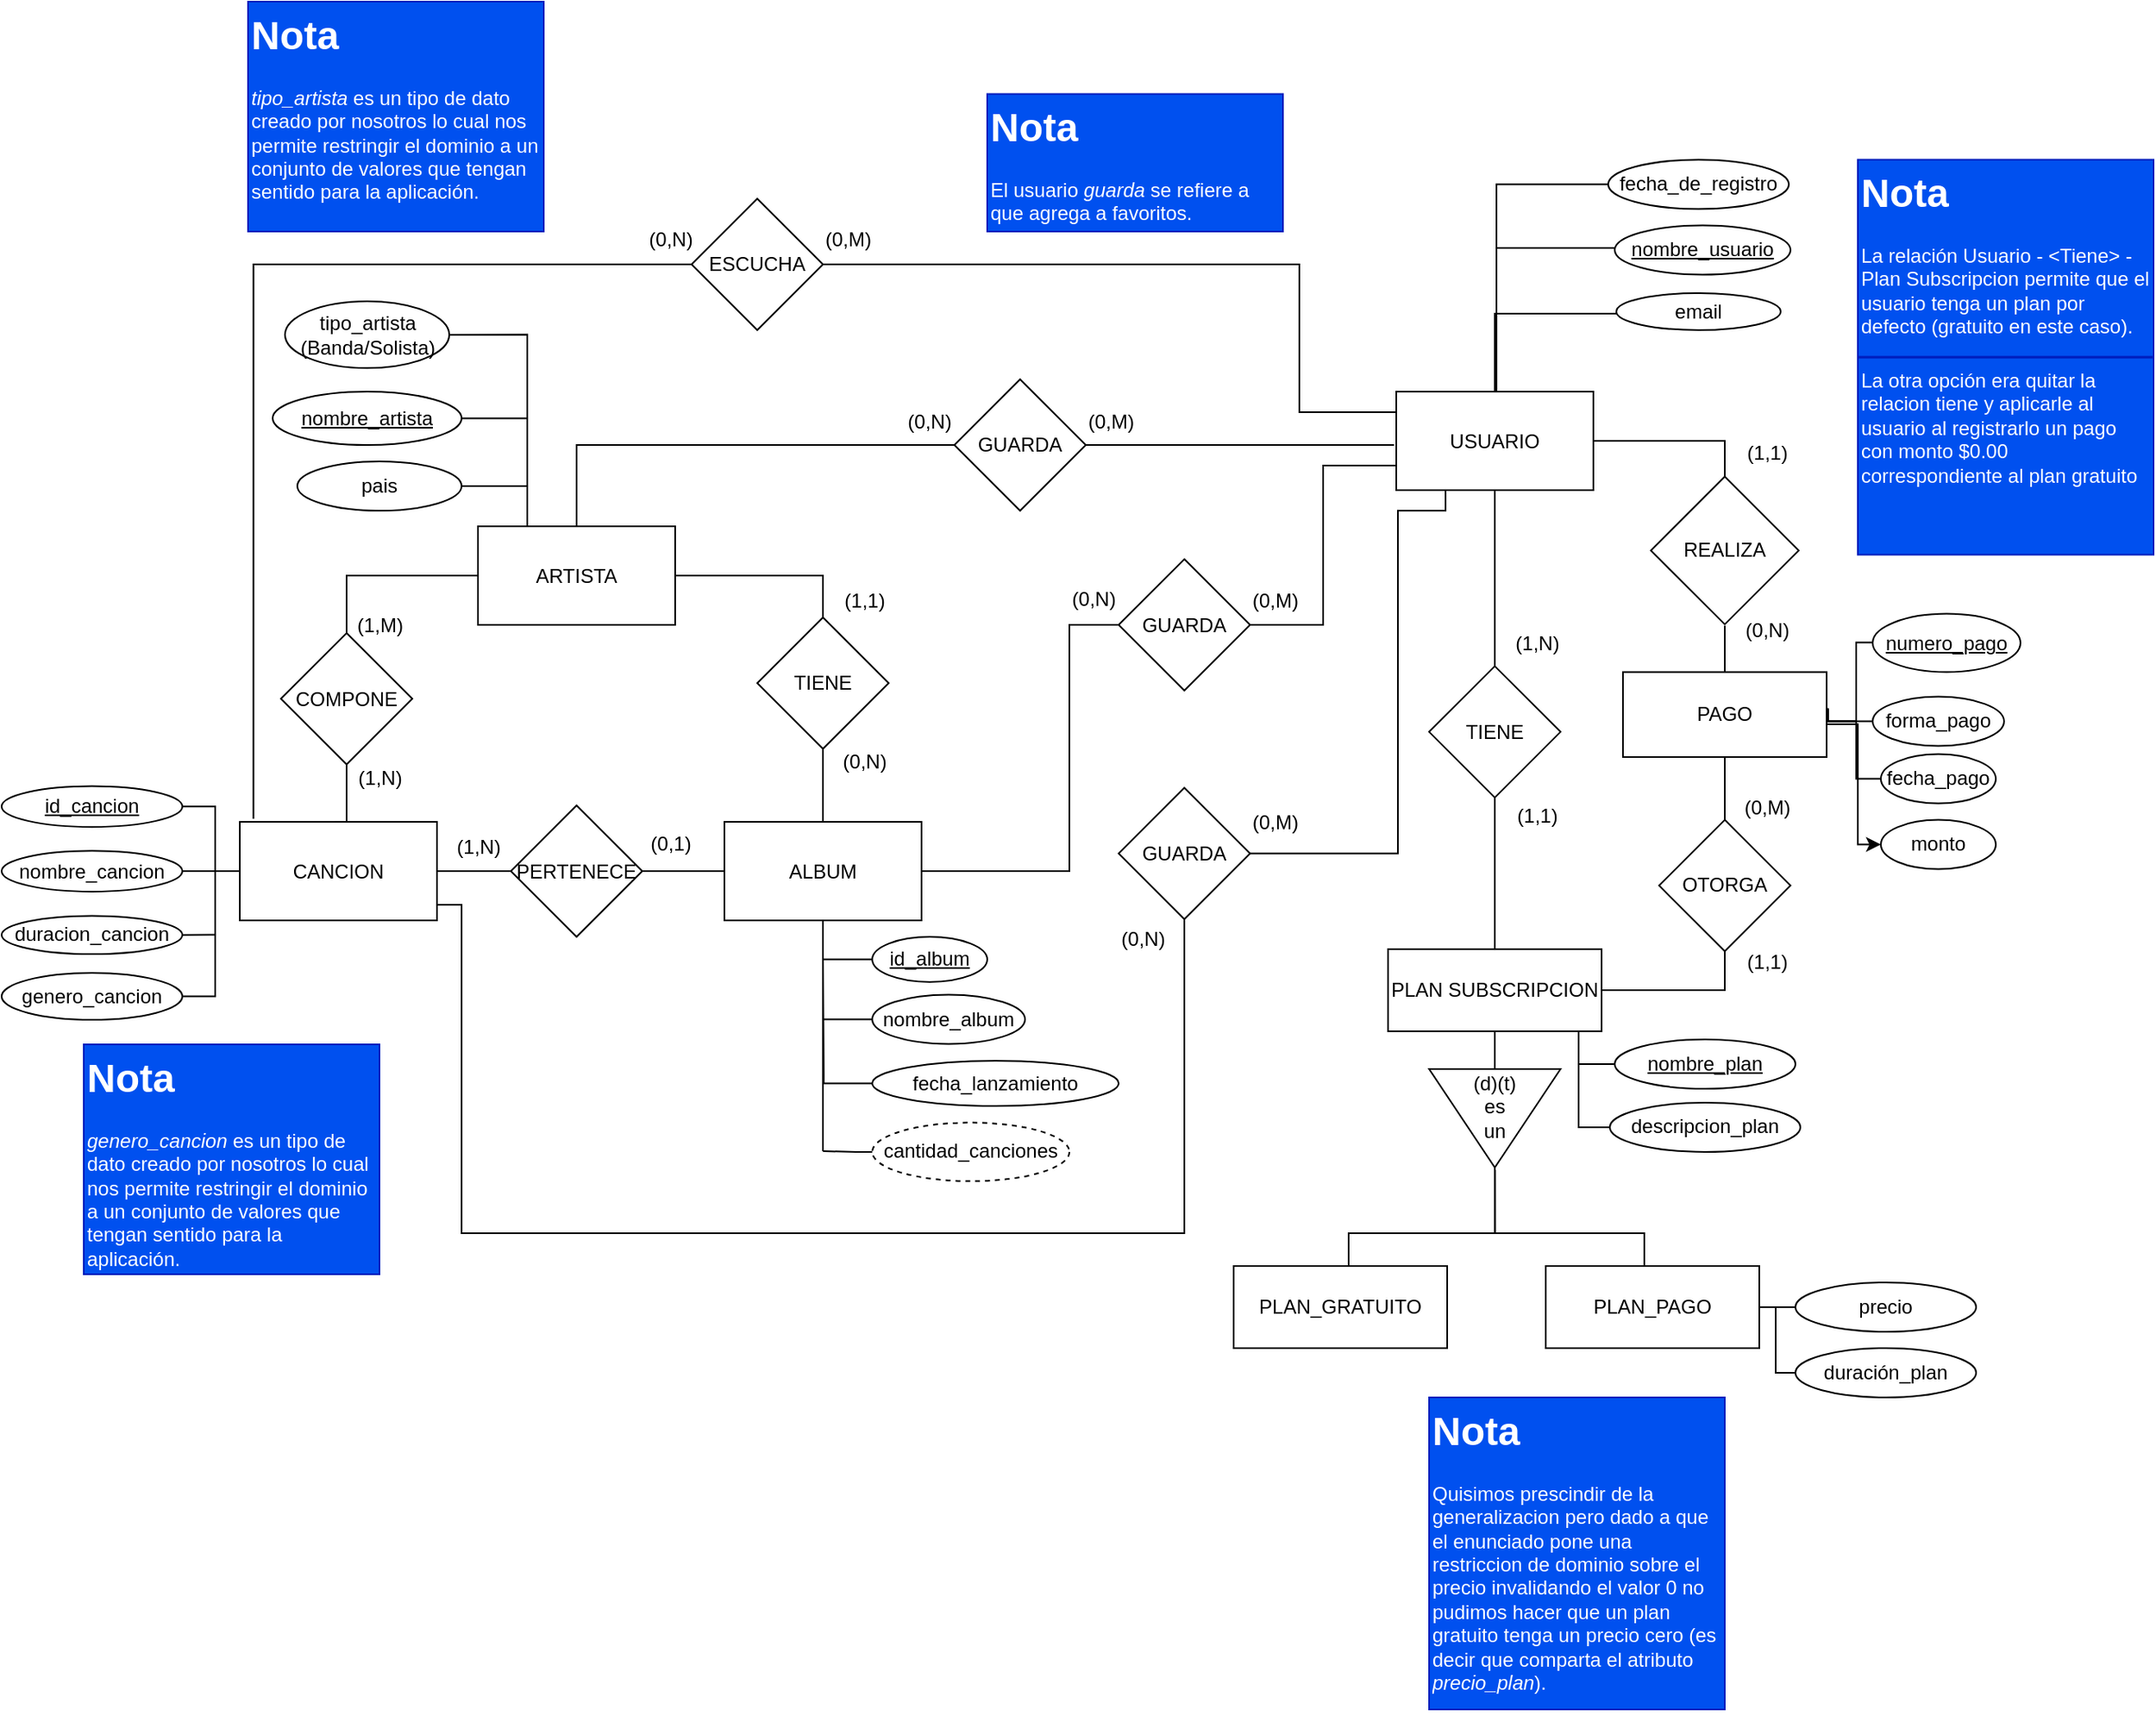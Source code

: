 <mxfile version="27.0.9">
  <diagram id="C5RBs43oDa-KdzZeNtuy" name="Page-1">
    <mxGraphModel dx="1642" dy="481" grid="1" gridSize="10" guides="1" tooltips="1" connect="1" arrows="1" fold="1" page="1" pageScale="1" pageWidth="827" pageHeight="1169" math="0" shadow="0">
      <root>
        <mxCell id="WIyWlLk6GJQsqaUBKTNV-0" />
        <mxCell id="WIyWlLk6GJQsqaUBKTNV-1" parent="WIyWlLk6GJQsqaUBKTNV-0" />
        <mxCell id="JqPVYlj96A181rbUT1Zc-25" style="edgeStyle=orthogonalEdgeStyle;rounded=0;orthogonalLoop=1;jettySize=auto;html=1;entryX=1;entryY=0.5;entryDx=0;entryDy=0;endArrow=none;startFill=0;" parent="WIyWlLk6GJQsqaUBKTNV-1" target="ZIxAhvAk8yuxsASHKUe0-67" edge="1">
          <mxGeometry relative="1" as="geometry">
            <mxPoint x="-680" y="699.512" as="sourcePoint" />
            <Array as="points">
              <mxPoint x="-690" y="700" />
              <mxPoint x="-690" y="738" />
            </Array>
          </mxGeometry>
        </mxCell>
        <mxCell id="f3KI6IEDH12a3kG3DmT8-1" style="edgeStyle=orthogonalEdgeStyle;rounded=0;orthogonalLoop=1;jettySize=auto;html=1;exitX=0.5;exitY=1;exitDx=0;exitDy=0;entryX=0.5;entryY=0;entryDx=0;entryDy=0;endArrow=none;startFill=0;" parent="WIyWlLk6GJQsqaUBKTNV-1" source="ZIxAhvAk8yuxsASHKUe0-0" target="f3KI6IEDH12a3kG3DmT8-0" edge="1">
          <mxGeometry relative="1" as="geometry">
            <mxPoint x="89" y="497.5" as="targetPoint" />
          </mxGeometry>
        </mxCell>
        <mxCell id="ahxiHzl4CDc5EQUgLDPp-11" style="edgeStyle=orthogonalEdgeStyle;rounded=0;orthogonalLoop=1;jettySize=auto;html=1;exitX=1;exitY=0.5;exitDx=0;exitDy=0;entryX=0.5;entryY=0;entryDx=0;entryDy=0;endArrow=none;startFill=0;" parent="WIyWlLk6GJQsqaUBKTNV-1" source="ZIxAhvAk8yuxsASHKUe0-0" target="ahxiHzl4CDc5EQUgLDPp-8" edge="1">
          <mxGeometry relative="1" as="geometry" />
        </mxCell>
        <mxCell id="ahxiHzl4CDc5EQUgLDPp-35" style="edgeStyle=orthogonalEdgeStyle;rounded=0;orthogonalLoop=1;jettySize=auto;html=1;exitX=0;exitY=0;exitDx=0;exitDy=0;entryX=1;entryY=0.5;entryDx=0;entryDy=0;endArrow=none;startFill=0;" parent="WIyWlLk6GJQsqaUBKTNV-1" source="ZIxAhvAk8yuxsASHKUe0-0" target="ahxiHzl4CDc5EQUgLDPp-34" edge="1">
          <mxGeometry relative="1" as="geometry">
            <Array as="points">
              <mxPoint x="29" y="420" />
              <mxPoint x="-30" y="420" />
              <mxPoint x="-30" y="330" />
            </Array>
          </mxGeometry>
        </mxCell>
        <mxCell id="JqPVYlj96A181rbUT1Zc-15" style="edgeStyle=orthogonalEdgeStyle;rounded=0;orthogonalLoop=1;jettySize=auto;html=1;entryX=0;entryY=0.5;entryDx=0;entryDy=0;endArrow=none;startFill=0;" parent="WIyWlLk6GJQsqaUBKTNV-1" source="ZIxAhvAk8yuxsASHKUe0-0" target="ZIxAhvAk8yuxsASHKUe0-97" edge="1">
          <mxGeometry relative="1" as="geometry">
            <Array as="points">
              <mxPoint x="90" y="320" />
              <mxPoint x="162" y="320" />
            </Array>
          </mxGeometry>
        </mxCell>
        <mxCell id="JqPVYlj96A181rbUT1Zc-16" style="edgeStyle=orthogonalEdgeStyle;rounded=0;orthogonalLoop=1;jettySize=auto;html=1;entryX=0;entryY=0.5;entryDx=0;entryDy=0;endArrow=none;startFill=0;" parent="WIyWlLk6GJQsqaUBKTNV-1" source="ZIxAhvAk8yuxsASHKUe0-0" target="ZIxAhvAk8yuxsASHKUe0-99" edge="1">
          <mxGeometry relative="1" as="geometry">
            <Array as="points">
              <mxPoint x="90" y="281" />
            </Array>
          </mxGeometry>
        </mxCell>
        <mxCell id="C6MgCTJuLpwP4u7vqyZL-0" style="edgeStyle=orthogonalEdgeStyle;rounded=0;orthogonalLoop=1;jettySize=auto;html=1;entryX=0;entryY=0.5;entryDx=0;entryDy=0;endArrow=none;startFill=0;" parent="WIyWlLk6GJQsqaUBKTNV-1" source="ZIxAhvAk8yuxsASHKUe0-0" target="ZIxAhvAk8yuxsASHKUe0-98" edge="1">
          <mxGeometry relative="1" as="geometry">
            <Array as="points">
              <mxPoint x="89" y="360" />
              <mxPoint x="163" y="360" />
            </Array>
          </mxGeometry>
        </mxCell>
        <mxCell id="ZIxAhvAk8yuxsASHKUe0-0" value="USUARIO" style="rounded=0;whiteSpace=wrap;html=1;" parent="WIyWlLk6GJQsqaUBKTNV-1" vertex="1">
          <mxGeometry x="29" y="407.5" width="120" height="60" as="geometry" />
        </mxCell>
        <mxCell id="c833CRv7a0KJ4lnG7vxt-4" style="edgeStyle=orthogonalEdgeStyle;rounded=0;orthogonalLoop=1;jettySize=auto;html=1;exitX=0.25;exitY=0;exitDx=0;exitDy=0;entryX=0;entryY=0.5;entryDx=0;entryDy=0;endArrow=none;startFill=0;" parent="WIyWlLk6GJQsqaUBKTNV-1" source="ZIxAhvAk8yuxsASHKUe0-4" target="ZIxAhvAk8yuxsASHKUe0-73" edge="1">
          <mxGeometry relative="1" as="geometry">
            <Array as="points">
              <mxPoint x="-500" y="373" />
            </Array>
          </mxGeometry>
        </mxCell>
        <mxCell id="XOQplPyfKDKHg-YtKvlk-11" style="edgeStyle=orthogonalEdgeStyle;rounded=0;orthogonalLoop=1;jettySize=auto;html=1;entryX=1;entryY=0.5;entryDx=0;entryDy=0;endArrow=none;startFill=0;" parent="WIyWlLk6GJQsqaUBKTNV-1" source="ZIxAhvAk8yuxsASHKUe0-4" target="c833CRv7a0KJ4lnG7vxt-39" edge="1">
          <mxGeometry relative="1" as="geometry">
            <Array as="points">
              <mxPoint x="-500" y="424" />
            </Array>
          </mxGeometry>
        </mxCell>
        <mxCell id="XOQplPyfKDKHg-YtKvlk-12" style="edgeStyle=orthogonalEdgeStyle;rounded=0;orthogonalLoop=1;jettySize=auto;html=1;entryX=1;entryY=0.5;entryDx=0;entryDy=0;endArrow=none;startFill=0;" parent="WIyWlLk6GJQsqaUBKTNV-1" source="ZIxAhvAk8yuxsASHKUe0-4" target="c833CRv7a0KJ4lnG7vxt-40" edge="1">
          <mxGeometry relative="1" as="geometry">
            <Array as="points">
              <mxPoint x="-500" y="465" />
            </Array>
          </mxGeometry>
        </mxCell>
        <mxCell id="ZIxAhvAk8yuxsASHKUe0-4" value="ARTISTA" style="rounded=0;whiteSpace=wrap;html=1;" parent="WIyWlLk6GJQsqaUBKTNV-1" vertex="1">
          <mxGeometry x="-530" y="489.52" width="120" height="60" as="geometry" />
        </mxCell>
        <mxCell id="C6MgCTJuLpwP4u7vqyZL-6" style="edgeStyle=orthogonalEdgeStyle;rounded=0;orthogonalLoop=1;jettySize=auto;html=1;entryX=0.5;entryY=1;entryDx=0;entryDy=0;endArrow=none;startFill=0;" parent="WIyWlLk6GJQsqaUBKTNV-1" source="ZIxAhvAk8yuxsASHKUe0-19" target="f3KI6IEDH12a3kG3DmT8-10" edge="1">
          <mxGeometry relative="1" as="geometry" />
        </mxCell>
        <mxCell id="mMfBTUr490yaLEW3pHv7-4" style="edgeStyle=orthogonalEdgeStyle;rounded=0;orthogonalLoop=1;jettySize=auto;html=1;entryX=0;entryY=0.5;entryDx=0;entryDy=0;endArrow=none;startFill=0;" edge="1" parent="WIyWlLk6GJQsqaUBKTNV-1" source="ZIxAhvAk8yuxsASHKUe0-19" target="mMfBTUr490yaLEW3pHv7-1">
          <mxGeometry relative="1" as="geometry" />
        </mxCell>
        <mxCell id="mMfBTUr490yaLEW3pHv7-8" style="edgeStyle=orthogonalEdgeStyle;rounded=0;orthogonalLoop=1;jettySize=auto;html=1;entryX=0;entryY=0.5;entryDx=0;entryDy=0;endArrow=none;startFill=0;" edge="1" parent="WIyWlLk6GJQsqaUBKTNV-1" source="ZIxAhvAk8yuxsASHKUe0-19" target="ZIxAhvAk8yuxsASHKUe0-81">
          <mxGeometry relative="1" as="geometry">
            <Array as="points">
              <mxPoint x="140" y="817" />
            </Array>
          </mxGeometry>
        </mxCell>
        <mxCell id="mMfBTUr490yaLEW3pHv7-9" style="edgeStyle=orthogonalEdgeStyle;rounded=0;orthogonalLoop=1;jettySize=auto;html=1;entryX=0;entryY=0.5;entryDx=0;entryDy=0;endArrow=none;startFill=0;" edge="1" parent="WIyWlLk6GJQsqaUBKTNV-1">
          <mxGeometry relative="1" as="geometry">
            <mxPoint x="140" y="797.02" as="sourcePoint" />
            <mxPoint x="160.0" y="855.48" as="targetPoint" />
            <Array as="points">
              <mxPoint x="140" y="856" />
            </Array>
          </mxGeometry>
        </mxCell>
        <mxCell id="ZIxAhvAk8yuxsASHKUe0-19" value="PLAN SUBSCRIPCION" style="rounded=0;whiteSpace=wrap;html=1;" parent="WIyWlLk6GJQsqaUBKTNV-1" vertex="1">
          <mxGeometry x="24" y="747.02" width="130" height="50" as="geometry" />
        </mxCell>
        <mxCell id="XOQplPyfKDKHg-YtKvlk-22" style="edgeStyle=orthogonalEdgeStyle;rounded=0;orthogonalLoop=1;jettySize=auto;html=1;entryX=0;entryY=0.5;entryDx=0;entryDy=0;endArrow=none;startFill=0;" parent="WIyWlLk6GJQsqaUBKTNV-1" target="ZIxAhvAk8yuxsASHKUe0-53" edge="1">
          <mxGeometry relative="1" as="geometry">
            <mxPoint x="289" y="608.22" as="sourcePoint" />
            <mxPoint x="314.0" y="560.155" as="targetPoint" />
            <Array as="points">
              <mxPoint x="309" y="608.26" />
              <mxPoint x="309" y="560.26" />
              <mxPoint x="319" y="560.26" />
            </Array>
          </mxGeometry>
        </mxCell>
        <mxCell id="C6MgCTJuLpwP4u7vqyZL-1" style="edgeStyle=orthogonalEdgeStyle;rounded=0;orthogonalLoop=1;jettySize=auto;html=1;endArrow=none;startFill=0;" parent="WIyWlLk6GJQsqaUBKTNV-1" source="ZIxAhvAk8yuxsASHKUe0-33" edge="1">
          <mxGeometry relative="1" as="geometry">
            <mxPoint x="229" y="550" as="targetPoint" />
          </mxGeometry>
        </mxCell>
        <mxCell id="a68uzwjktS8gRKrsIwR7-1" style="edgeStyle=orthogonalEdgeStyle;rounded=0;orthogonalLoop=1;jettySize=auto;html=1;entryX=0;entryY=0.5;entryDx=0;entryDy=0;" parent="WIyWlLk6GJQsqaUBKTNV-1" source="ZIxAhvAk8yuxsASHKUe0-33" target="a68uzwjktS8gRKrsIwR7-0" edge="1">
          <mxGeometry relative="1" as="geometry">
            <Array as="points">
              <mxPoint x="310" y="610" />
              <mxPoint x="310" y="683" />
            </Array>
          </mxGeometry>
        </mxCell>
        <mxCell id="ZIxAhvAk8yuxsASHKUe0-33" value="PAGO" style="rounded=0;whiteSpace=wrap;html=1;" parent="WIyWlLk6GJQsqaUBKTNV-1" vertex="1">
          <mxGeometry x="167" y="578.28" width="124" height="51.72" as="geometry" />
        </mxCell>
        <mxCell id="f3KI6IEDH12a3kG3DmT8-38" style="edgeStyle=orthogonalEdgeStyle;rounded=0;orthogonalLoop=1;jettySize=auto;html=1;exitX=0.5;exitY=1;exitDx=0;exitDy=0;entryX=0.5;entryY=0;entryDx=0;entryDy=0;endArrow=none;startFill=0;" parent="WIyWlLk6GJQsqaUBKTNV-1" source="f3KI6IEDH12a3kG3DmT8-37" edge="1">
          <mxGeometry relative="1" as="geometry">
            <mxPoint x="-612.5" y="634.52" as="sourcePoint" />
            <mxPoint x="-617.5" y="669.51" as="targetPoint" />
            <Array as="points">
              <mxPoint x="-610" y="670" />
            </Array>
          </mxGeometry>
        </mxCell>
        <mxCell id="f3KI6IEDH12a3kG3DmT8-46" style="edgeStyle=orthogonalEdgeStyle;rounded=0;orthogonalLoop=1;jettySize=auto;html=1;entryX=0.5;entryY=0;entryDx=0;entryDy=0;endArrow=none;startFill=0;exitX=0.5;exitY=1;exitDx=0;exitDy=0;" parent="WIyWlLk6GJQsqaUBKTNV-1" source="f3KI6IEDH12a3kG3DmT8-45" target="f3KI6IEDH12a3kG3DmT8-50" edge="1">
          <mxGeometry relative="1" as="geometry">
            <mxPoint x="-320.332" y="693.92" as="targetPoint" />
            <mxPoint x="-320" y="630" as="sourcePoint" />
            <Array as="points" />
          </mxGeometry>
        </mxCell>
        <mxCell id="ZIxAhvAk8yuxsASHKUe0-41" value="" style="edgeStyle=orthogonalEdgeStyle;rounded=0;orthogonalLoop=1;jettySize=auto;html=1;endArrow=none;startFill=0;entryX=0;entryY=0.5;entryDx=0;entryDy=0;exitX=0.5;exitY=0;exitDx=0;exitDy=0;" parent="WIyWlLk6GJQsqaUBKTNV-1" source="f3KI6IEDH12a3kG3DmT8-37" target="ZIxAhvAk8yuxsASHKUe0-4" edge="1">
          <mxGeometry relative="1" as="geometry">
            <mxPoint x="-615" y="549.52" as="sourcePoint" />
            <mxPoint x="-880" y="639.52" as="targetPoint" />
            <Array as="points">
              <mxPoint x="-610" y="555" />
              <mxPoint x="-610" y="520" />
            </Array>
          </mxGeometry>
        </mxCell>
        <mxCell id="ZIxAhvAk8yuxsASHKUe0-42" value="" style="edgeStyle=orthogonalEdgeStyle;rounded=0;orthogonalLoop=1;jettySize=auto;html=1;endArrow=none;startFill=0;entryX=1;entryY=0.5;entryDx=0;entryDy=0;exitX=0.5;exitY=0;exitDx=0;exitDy=0;" parent="WIyWlLk6GJQsqaUBKTNV-1" source="f3KI6IEDH12a3kG3DmT8-45" target="ZIxAhvAk8yuxsASHKUe0-4" edge="1">
          <mxGeometry relative="1" as="geometry">
            <mxPoint x="-325" y="539.52" as="sourcePoint" />
            <mxPoint x="-870" y="649.52" as="targetPoint" />
            <Array as="points">
              <mxPoint x="-320" y="544" />
              <mxPoint x="-320" y="520" />
            </Array>
          </mxGeometry>
        </mxCell>
        <mxCell id="ZIxAhvAk8yuxsASHKUe0-53" value="&lt;u&gt;numero_pago&lt;/u&gt;" style="ellipse;whiteSpace=wrap;html=1;" parent="WIyWlLk6GJQsqaUBKTNV-1" vertex="1">
          <mxGeometry x="319" y="542.81" width="90" height="35.47" as="geometry" />
        </mxCell>
        <mxCell id="ZIxAhvAk8yuxsASHKUe0-56" value="forma_pago" style="ellipse;whiteSpace=wrap;html=1;" parent="WIyWlLk6GJQsqaUBKTNV-1" vertex="1">
          <mxGeometry x="319" y="593.29" width="80" height="30" as="geometry" />
        </mxCell>
        <mxCell id="ZIxAhvAk8yuxsASHKUe0-65" value="nombre_cancion" style="ellipse;whiteSpace=wrap;html=1;" parent="WIyWlLk6GJQsqaUBKTNV-1" vertex="1">
          <mxGeometry x="-820" y="687.09" width="110" height="24.85" as="geometry" />
        </mxCell>
        <mxCell id="ZIxAhvAk8yuxsASHKUe0-67" value="duracion_cancion" style="ellipse;whiteSpace=wrap;html=1;" parent="WIyWlLk6GJQsqaUBKTNV-1" vertex="1">
          <mxGeometry x="-820" y="726.69" width="110" height="23.31" as="geometry" />
        </mxCell>
        <mxCell id="ZIxAhvAk8yuxsASHKUe0-73" value="tipo_artista (Banda/Solista)" style="ellipse;whiteSpace=wrap;html=1;direction=west;" parent="WIyWlLk6GJQsqaUBKTNV-1" vertex="1">
          <mxGeometry x="-647.5" y="352.5" width="100" height="40.63" as="geometry" />
        </mxCell>
        <mxCell id="C6MgCTJuLpwP4u7vqyZL-36" style="edgeStyle=orthogonalEdgeStyle;rounded=0;orthogonalLoop=1;jettySize=auto;html=1;endArrow=none;startFill=0;" parent="WIyWlLk6GJQsqaUBKTNV-1" source="ZIxAhvAk8yuxsASHKUe0-74" edge="1">
          <mxGeometry relative="1" as="geometry">
            <mxPoint x="-320" y="870" as="targetPoint" />
            <Array as="points">
              <mxPoint x="-320" y="753" />
            </Array>
          </mxGeometry>
        </mxCell>
        <mxCell id="ZIxAhvAk8yuxsASHKUe0-74" value="&lt;u&gt;id_album&lt;/u&gt;" style="ellipse;whiteSpace=wrap;html=1;" parent="WIyWlLk6GJQsqaUBKTNV-1" vertex="1">
          <mxGeometry x="-290" y="739.51" width="70" height="27.47" as="geometry" />
        </mxCell>
        <mxCell id="C6MgCTJuLpwP4u7vqyZL-34" style="edgeStyle=orthogonalEdgeStyle;rounded=0;orthogonalLoop=1;jettySize=auto;html=1;endArrow=none;startFill=0;" parent="WIyWlLk6GJQsqaUBKTNV-1" source="ZIxAhvAk8yuxsASHKUe0-76" edge="1">
          <mxGeometry relative="1" as="geometry">
            <mxPoint x="-320" y="789.72" as="targetPoint" />
          </mxGeometry>
        </mxCell>
        <mxCell id="ZIxAhvAk8yuxsASHKUe0-76" value="nombre_album" style="ellipse;whiteSpace=wrap;html=1;" parent="WIyWlLk6GJQsqaUBKTNV-1" vertex="1">
          <mxGeometry x="-290" y="774.72" width="93" height="30" as="geometry" />
        </mxCell>
        <mxCell id="C6MgCTJuLpwP4u7vqyZL-33" style="edgeStyle=orthogonalEdgeStyle;rounded=0;orthogonalLoop=1;jettySize=auto;html=1;endArrow=none;startFill=0;" parent="WIyWlLk6GJQsqaUBKTNV-1" source="ZIxAhvAk8yuxsASHKUe0-77" edge="1">
          <mxGeometry relative="1" as="geometry">
            <mxPoint x="-320" y="750.8" as="targetPoint" />
          </mxGeometry>
        </mxCell>
        <mxCell id="ZIxAhvAk8yuxsASHKUe0-77" value="fecha_lanzamiento" style="ellipse;whiteSpace=wrap;html=1;" parent="WIyWlLk6GJQsqaUBKTNV-1" vertex="1">
          <mxGeometry x="-290" y="815" width="150" height="27.5" as="geometry" />
        </mxCell>
        <mxCell id="ZIxAhvAk8yuxsASHKUe0-79" value="descripcion_plan" style="ellipse;whiteSpace=wrap;html=1;" parent="WIyWlLk6GJQsqaUBKTNV-1" vertex="1">
          <mxGeometry x="159" y="840.48" width="116" height="30" as="geometry" />
        </mxCell>
        <mxCell id="ZIxAhvAk8yuxsASHKUe0-81" value="&lt;u&gt;nombre_plan&lt;/u&gt;" style="ellipse;whiteSpace=wrap;html=1;" parent="WIyWlLk6GJQsqaUBKTNV-1" vertex="1">
          <mxGeometry x="162" y="802.02" width="110" height="30" as="geometry" />
        </mxCell>
        <mxCell id="ahxiHzl4CDc5EQUgLDPp-23" style="edgeStyle=orthogonalEdgeStyle;rounded=0;orthogonalLoop=1;jettySize=auto;html=1;exitX=0;exitY=0.5;exitDx=0;exitDy=0;entryX=0.5;entryY=0;entryDx=0;entryDy=0;endArrow=none;startFill=0;" parent="WIyWlLk6GJQsqaUBKTNV-1" source="ZIxAhvAk8yuxsASHKUe0-85" target="ZIxAhvAk8yuxsASHKUe0-4" edge="1">
          <mxGeometry relative="1" as="geometry" />
        </mxCell>
        <mxCell id="ZIxAhvAk8yuxsASHKUe0-85" value="GUARDA" style="rhombus;whiteSpace=wrap;html=1;" parent="WIyWlLk6GJQsqaUBKTNV-1" vertex="1">
          <mxGeometry x="-240" y="400" width="80" height="80" as="geometry" />
        </mxCell>
        <mxCell id="ZIxAhvAk8yuxsASHKUe0-97" value="&lt;u&gt;nombre_usuario&lt;/u&gt;" style="ellipse;whiteSpace=wrap;html=1;" parent="WIyWlLk6GJQsqaUBKTNV-1" vertex="1">
          <mxGeometry x="162" y="306.25" width="107" height="30" as="geometry" />
        </mxCell>
        <mxCell id="ZIxAhvAk8yuxsASHKUe0-98" value="email" style="ellipse;whiteSpace=wrap;html=1;" parent="WIyWlLk6GJQsqaUBKTNV-1" vertex="1">
          <mxGeometry x="163" y="347.5" width="100" height="22.5" as="geometry" />
        </mxCell>
        <mxCell id="ZIxAhvAk8yuxsASHKUe0-99" value="fecha_de_registro" style="ellipse;whiteSpace=wrap;html=1;" parent="WIyWlLk6GJQsqaUBKTNV-1" vertex="1">
          <mxGeometry x="158" y="266.25" width="110" height="30" as="geometry" />
        </mxCell>
        <mxCell id="ZIxAhvAk8yuxsASHKUe0-142" value="(1,N)" style="text;html=1;align=center;verticalAlign=middle;resizable=0;points=[];autosize=1;strokeColor=none;fillColor=none;" parent="WIyWlLk6GJQsqaUBKTNV-1" vertex="1">
          <mxGeometry x="-615" y="628.28" width="50" height="30" as="geometry" />
        </mxCell>
        <mxCell id="ZIxAhvAk8yuxsASHKUe0-143" value="(1,M)" style="text;html=1;align=center;verticalAlign=middle;resizable=0;points=[];autosize=1;strokeColor=none;fillColor=none;" parent="WIyWlLk6GJQsqaUBKTNV-1" vertex="1">
          <mxGeometry x="-615" y="534.52" width="50" height="30" as="geometry" />
        </mxCell>
        <mxCell id="ZIxAhvAk8yuxsASHKUe0-144" value="(1,1)" style="text;html=1;align=center;verticalAlign=middle;resizable=0;points=[];autosize=1;strokeColor=none;fillColor=none;" parent="WIyWlLk6GJQsqaUBKTNV-1" vertex="1">
          <mxGeometry x="-320" y="519.52" width="50" height="30" as="geometry" />
        </mxCell>
        <mxCell id="ZIxAhvAk8yuxsASHKUe0-145" value="(0,N)" style="text;html=1;align=center;verticalAlign=middle;resizable=0;points=[];autosize=1;strokeColor=none;fillColor=none;" parent="WIyWlLk6GJQsqaUBKTNV-1" vertex="1">
          <mxGeometry x="-320" y="617.72" width="50" height="30" as="geometry" />
        </mxCell>
        <mxCell id="c833CRv7a0KJ4lnG7vxt-22" value="(0,M)" style="text;html=1;align=center;verticalAlign=middle;resizable=0;points=[];autosize=1;strokeColor=none;fillColor=none;" parent="WIyWlLk6GJQsqaUBKTNV-1" vertex="1">
          <mxGeometry x="-170" y="411.26" width="50" height="30" as="geometry" />
        </mxCell>
        <mxCell id="c833CRv7a0KJ4lnG7vxt-23" value="(0,N)" style="text;html=1;align=center;verticalAlign=middle;whiteSpace=wrap;rounded=0;" parent="WIyWlLk6GJQsqaUBKTNV-1" vertex="1">
          <mxGeometry x="-280" y="411.26" width="50" height="28.74" as="geometry" />
        </mxCell>
        <mxCell id="c833CRv7a0KJ4lnG7vxt-27" value="precio" style="ellipse;whiteSpace=wrap;html=1;" parent="WIyWlLk6GJQsqaUBKTNV-1" vertex="1">
          <mxGeometry x="272" y="950" width="110" height="30" as="geometry" />
        </mxCell>
        <mxCell id="c833CRv7a0KJ4lnG7vxt-39" value="&lt;u&gt;nombre_artista&lt;/u&gt;" style="ellipse;whiteSpace=wrap;html=1;" parent="WIyWlLk6GJQsqaUBKTNV-1" vertex="1">
          <mxGeometry x="-655" y="407.5" width="115" height="32.5" as="geometry" />
        </mxCell>
        <mxCell id="c833CRv7a0KJ4lnG7vxt-40" value="pais" style="ellipse;whiteSpace=wrap;html=1;" parent="WIyWlLk6GJQsqaUBKTNV-1" vertex="1">
          <mxGeometry x="-640" y="450" width="100" height="30" as="geometry" />
        </mxCell>
        <mxCell id="ahxiHzl4CDc5EQUgLDPp-1" style="edgeStyle=orthogonalEdgeStyle;rounded=0;orthogonalLoop=1;jettySize=auto;html=1;exitX=0.5;exitY=1;exitDx=0;exitDy=0;entryX=0.5;entryY=0;entryDx=0;entryDy=0;endArrow=none;startFill=0;" parent="WIyWlLk6GJQsqaUBKTNV-1" source="f3KI6IEDH12a3kG3DmT8-0" target="ZIxAhvAk8yuxsASHKUe0-19" edge="1">
          <mxGeometry relative="1" as="geometry" />
        </mxCell>
        <mxCell id="f3KI6IEDH12a3kG3DmT8-0" value="TIENE" style="rhombus;whiteSpace=wrap;html=1;" parent="WIyWlLk6GJQsqaUBKTNV-1" vertex="1">
          <mxGeometry x="49" y="574.68" width="80" height="80" as="geometry" />
        </mxCell>
        <mxCell id="C6MgCTJuLpwP4u7vqyZL-5" style="edgeStyle=orthogonalEdgeStyle;rounded=0;orthogonalLoop=1;jettySize=auto;html=1;entryX=0.5;entryY=1;entryDx=0;entryDy=0;endArrow=none;startFill=0;" parent="WIyWlLk6GJQsqaUBKTNV-1" source="f3KI6IEDH12a3kG3DmT8-10" target="ZIxAhvAk8yuxsASHKUe0-33" edge="1">
          <mxGeometry relative="1" as="geometry" />
        </mxCell>
        <mxCell id="f3KI6IEDH12a3kG3DmT8-10" value="OTORGA" style="rhombus;whiteSpace=wrap;html=1;" parent="WIyWlLk6GJQsqaUBKTNV-1" vertex="1">
          <mxGeometry x="189" y="668.28" width="80" height="80" as="geometry" />
        </mxCell>
        <mxCell id="f3KI6IEDH12a3kG3DmT8-17" style="edgeStyle=orthogonalEdgeStyle;rounded=0;orthogonalLoop=1;jettySize=auto;html=1;exitX=0;exitY=0.5;exitDx=0;exitDy=0;entryX=1.007;entryY=0.425;entryDx=0;entryDy=0;entryPerimeter=0;endArrow=none;startFill=0;" parent="WIyWlLk6GJQsqaUBKTNV-1" source="ZIxAhvAk8yuxsASHKUe0-56" target="ZIxAhvAk8yuxsASHKUe0-33" edge="1">
          <mxGeometry relative="1" as="geometry" />
        </mxCell>
        <mxCell id="f3KI6IEDH12a3kG3DmT8-18" value="fecha_pago" style="ellipse;whiteSpace=wrap;html=1;" parent="WIyWlLk6GJQsqaUBKTNV-1" vertex="1">
          <mxGeometry x="324" y="628.28" width="70" height="30" as="geometry" />
        </mxCell>
        <mxCell id="f3KI6IEDH12a3kG3DmT8-20" style="edgeStyle=orthogonalEdgeStyle;rounded=0;orthogonalLoop=1;jettySize=auto;html=1;exitX=0;exitY=0.5;exitDx=0;exitDy=0;endArrow=none;startFill=0;entryX=1.006;entryY=0.44;entryDx=0;entryDy=0;entryPerimeter=0;" parent="WIyWlLk6GJQsqaUBKTNV-1" source="f3KI6IEDH12a3kG3DmT8-18" target="ZIxAhvAk8yuxsASHKUe0-33" edge="1">
          <mxGeometry relative="1" as="geometry">
            <mxPoint x="309" y="611.26" as="targetPoint" />
            <Array as="points">
              <mxPoint x="309" y="643.26" />
              <mxPoint x="309" y="608.26" />
            </Array>
          </mxGeometry>
        </mxCell>
        <mxCell id="JqPVYlj96A181rbUT1Zc-24" style="edgeStyle=orthogonalEdgeStyle;rounded=0;orthogonalLoop=1;jettySize=auto;html=1;entryX=1;entryY=0.5;entryDx=0;entryDy=0;endArrow=none;startFill=0;" parent="WIyWlLk6GJQsqaUBKTNV-1" source="f3KI6IEDH12a3kG3DmT8-32" target="ZIxAhvAk8yuxsASHKUe0-65" edge="1">
          <mxGeometry relative="1" as="geometry" />
        </mxCell>
        <mxCell id="XOQplPyfKDKHg-YtKvlk-2" style="edgeStyle=orthogonalEdgeStyle;rounded=0;orthogonalLoop=1;jettySize=auto;html=1;entryX=1;entryY=0.5;entryDx=0;entryDy=0;endArrow=none;startFill=0;" parent="WIyWlLk6GJQsqaUBKTNV-1" source="f3KI6IEDH12a3kG3DmT8-32" target="XOQplPyfKDKHg-YtKvlk-1" edge="1">
          <mxGeometry relative="1" as="geometry">
            <Array as="points">
              <mxPoint x="-690" y="700" />
              <mxPoint x="-690" y="660" />
            </Array>
          </mxGeometry>
        </mxCell>
        <mxCell id="XOQplPyfKDKHg-YtKvlk-13" style="edgeStyle=orthogonalEdgeStyle;rounded=0;orthogonalLoop=1;jettySize=auto;html=1;entryX=1;entryY=0.5;entryDx=0;entryDy=0;endArrow=none;startFill=0;" parent="WIyWlLk6GJQsqaUBKTNV-1" source="f3KI6IEDH12a3kG3DmT8-32" target="JqPVYlj96A181rbUT1Zc-9" edge="1">
          <mxGeometry relative="1" as="geometry">
            <Array as="points">
              <mxPoint x="-690" y="700" />
              <mxPoint x="-690" y="776" />
            </Array>
          </mxGeometry>
        </mxCell>
        <mxCell id="f3KI6IEDH12a3kG3DmT8-32" value="CANCION" style="rounded=0;whiteSpace=wrap;html=1;fillStyle=auto;strokeColor=default;glass=0;shadow=0;" parent="WIyWlLk6GJQsqaUBKTNV-1" vertex="1">
          <mxGeometry x="-675" y="669.51" width="120" height="60" as="geometry" />
        </mxCell>
        <mxCell id="f3KI6IEDH12a3kG3DmT8-37" value="COMPONE" style="rhombus;whiteSpace=wrap;html=1;" parent="WIyWlLk6GJQsqaUBKTNV-1" vertex="1">
          <mxGeometry x="-650" y="554.52" width="80" height="80" as="geometry" />
        </mxCell>
        <mxCell id="f3KI6IEDH12a3kG3DmT8-45" value="TIENE" style="rhombus;whiteSpace=wrap;html=1;" parent="WIyWlLk6GJQsqaUBKTNV-1" vertex="1">
          <mxGeometry x="-360" y="545.0" width="80" height="80" as="geometry" />
        </mxCell>
        <mxCell id="C6MgCTJuLpwP4u7vqyZL-45" style="edgeStyle=orthogonalEdgeStyle;rounded=0;orthogonalLoop=1;jettySize=auto;html=1;endArrow=none;startFill=0;" parent="WIyWlLk6GJQsqaUBKTNV-1" source="f3KI6IEDH12a3kG3DmT8-50" edge="1">
          <mxGeometry relative="1" as="geometry">
            <mxPoint x="-320" y="870" as="targetPoint" />
          </mxGeometry>
        </mxCell>
        <mxCell id="f3KI6IEDH12a3kG3DmT8-50" value="ALBUM" style="rounded=0;whiteSpace=wrap;html=1;" parent="WIyWlLk6GJQsqaUBKTNV-1" vertex="1">
          <mxGeometry x="-380" y="669.51" width="120" height="60" as="geometry" />
        </mxCell>
        <mxCell id="f3KI6IEDH12a3kG3DmT8-56" style="edgeStyle=orthogonalEdgeStyle;rounded=0;orthogonalLoop=1;jettySize=auto;html=1;exitX=1;exitY=0.5;exitDx=0;exitDy=0;endArrow=none;startFill=0;" parent="WIyWlLk6GJQsqaUBKTNV-1" source="f3KI6IEDH12a3kG3DmT8-55" target="f3KI6IEDH12a3kG3DmT8-50" edge="1">
          <mxGeometry relative="1" as="geometry" />
        </mxCell>
        <mxCell id="f3KI6IEDH12a3kG3DmT8-57" style="edgeStyle=orthogonalEdgeStyle;rounded=0;orthogonalLoop=1;jettySize=auto;html=1;exitX=0;exitY=0.5;exitDx=0;exitDy=0;endArrow=none;startFill=0;" parent="WIyWlLk6GJQsqaUBKTNV-1" source="f3KI6IEDH12a3kG3DmT8-55" target="f3KI6IEDH12a3kG3DmT8-32" edge="1">
          <mxGeometry relative="1" as="geometry" />
        </mxCell>
        <mxCell id="f3KI6IEDH12a3kG3DmT8-55" value="PERTENECE" style="rhombus;whiteSpace=wrap;html=1;" parent="WIyWlLk6GJQsqaUBKTNV-1" vertex="1">
          <mxGeometry x="-510" y="659.51" width="80" height="80" as="geometry" />
        </mxCell>
        <mxCell id="ahxiHzl4CDc5EQUgLDPp-8" value="REALIZA" style="rhombus;whiteSpace=wrap;html=1;" parent="WIyWlLk6GJQsqaUBKTNV-1" vertex="1">
          <mxGeometry x="184" y="459.24" width="90" height="89.99" as="geometry" />
        </mxCell>
        <mxCell id="ahxiHzl4CDc5EQUgLDPp-24" style="edgeStyle=orthogonalEdgeStyle;rounded=0;orthogonalLoop=1;jettySize=auto;html=1;exitX=1;exitY=0.5;exitDx=0;exitDy=0;entryX=0;entryY=0.75;entryDx=0;entryDy=0;endArrow=none;startFill=0;" parent="WIyWlLk6GJQsqaUBKTNV-1" source="ahxiHzl4CDc5EQUgLDPp-16" target="ZIxAhvAk8yuxsASHKUe0-0" edge="1">
          <mxGeometry relative="1" as="geometry" />
        </mxCell>
        <mxCell id="ahxiHzl4CDc5EQUgLDPp-25" style="edgeStyle=orthogonalEdgeStyle;rounded=0;orthogonalLoop=1;jettySize=auto;html=1;exitX=0;exitY=0.5;exitDx=0;exitDy=0;entryX=1;entryY=0.5;entryDx=0;entryDy=0;endArrow=none;startFill=0;" parent="WIyWlLk6GJQsqaUBKTNV-1" source="ahxiHzl4CDc5EQUgLDPp-16" target="f3KI6IEDH12a3kG3DmT8-50" edge="1">
          <mxGeometry relative="1" as="geometry">
            <Array as="points">
              <mxPoint x="-170" y="550" />
              <mxPoint x="-170" y="700" />
            </Array>
          </mxGeometry>
        </mxCell>
        <mxCell id="ahxiHzl4CDc5EQUgLDPp-16" value="GUARDA" style="rhombus;whiteSpace=wrap;html=1;" parent="WIyWlLk6GJQsqaUBKTNV-1" vertex="1">
          <mxGeometry x="-140" y="509.52" width="80" height="80" as="geometry" />
        </mxCell>
        <mxCell id="ahxiHzl4CDc5EQUgLDPp-17" value="(0,M)" style="text;html=1;align=center;verticalAlign=middle;resizable=0;points=[];autosize=1;strokeColor=none;fillColor=none;" parent="WIyWlLk6GJQsqaUBKTNV-1" vertex="1">
          <mxGeometry x="-70" y="519.52" width="50" height="30" as="geometry" />
        </mxCell>
        <mxCell id="ahxiHzl4CDc5EQUgLDPp-18" value="(0,N)" style="text;html=1;align=center;verticalAlign=middle;whiteSpace=wrap;rounded=0;" parent="WIyWlLk6GJQsqaUBKTNV-1" vertex="1">
          <mxGeometry x="-180" y="519.23" width="50" height="28.74" as="geometry" />
        </mxCell>
        <mxCell id="ahxiHzl4CDc5EQUgLDPp-31" style="edgeStyle=orthogonalEdgeStyle;rounded=0;orthogonalLoop=1;jettySize=auto;html=1;exitX=0.5;exitY=1;exitDx=0;exitDy=0;entryX=1;entryY=0.75;entryDx=0;entryDy=0;endArrow=none;startFill=0;" parent="WIyWlLk6GJQsqaUBKTNV-1" source="ahxiHzl4CDc5EQUgLDPp-19" target="f3KI6IEDH12a3kG3DmT8-32" edge="1">
          <mxGeometry relative="1" as="geometry">
            <mxPoint x="-180" y="800" as="targetPoint" />
            <Array as="points">
              <mxPoint x="-100" y="920" />
              <mxPoint x="-540" y="920" />
              <mxPoint x="-540" y="720" />
              <mxPoint x="-555" y="720" />
            </Array>
          </mxGeometry>
        </mxCell>
        <mxCell id="ahxiHzl4CDc5EQUgLDPp-32" style="edgeStyle=orthogonalEdgeStyle;rounded=0;orthogonalLoop=1;jettySize=auto;html=1;exitX=1;exitY=0.5;exitDx=0;exitDy=0;entryX=0.25;entryY=1;entryDx=0;entryDy=0;endArrow=none;startFill=0;" parent="WIyWlLk6GJQsqaUBKTNV-1" source="ahxiHzl4CDc5EQUgLDPp-19" target="ZIxAhvAk8yuxsASHKUe0-0" edge="1">
          <mxGeometry relative="1" as="geometry">
            <Array as="points">
              <mxPoint x="30" y="689" />
              <mxPoint x="30" y="480" />
              <mxPoint x="59" y="480" />
            </Array>
          </mxGeometry>
        </mxCell>
        <mxCell id="ahxiHzl4CDc5EQUgLDPp-19" value="GUARDA" style="rhombus;whiteSpace=wrap;html=1;" parent="WIyWlLk6GJQsqaUBKTNV-1" vertex="1">
          <mxGeometry x="-140" y="648.75" width="80" height="80" as="geometry" />
        </mxCell>
        <mxCell id="ahxiHzl4CDc5EQUgLDPp-20" value="(0,M)" style="text;html=1;align=center;verticalAlign=middle;resizable=0;points=[];autosize=1;strokeColor=none;fillColor=none;" parent="WIyWlLk6GJQsqaUBKTNV-1" vertex="1">
          <mxGeometry x="-70" y="654.68" width="50" height="30" as="geometry" />
        </mxCell>
        <mxCell id="ahxiHzl4CDc5EQUgLDPp-21" value="(0,N)" style="text;html=1;align=center;verticalAlign=middle;whiteSpace=wrap;rounded=0;" parent="WIyWlLk6GJQsqaUBKTNV-1" vertex="1">
          <mxGeometry x="-150" y="726.69" width="50" height="28.74" as="geometry" />
        </mxCell>
        <mxCell id="ahxiHzl4CDc5EQUgLDPp-27" style="edgeStyle=orthogonalEdgeStyle;rounded=0;orthogonalLoop=1;jettySize=auto;html=1;exitX=1;exitY=0.5;exitDx=0;exitDy=0;entryX=-0.011;entryY=0.542;entryDx=0;entryDy=0;entryPerimeter=0;endArrow=none;startFill=0;" parent="WIyWlLk6GJQsqaUBKTNV-1" source="ZIxAhvAk8yuxsASHKUe0-85" target="ZIxAhvAk8yuxsASHKUe0-0" edge="1">
          <mxGeometry relative="1" as="geometry">
            <Array as="points" />
          </mxGeometry>
        </mxCell>
        <mxCell id="ahxiHzl4CDc5EQUgLDPp-34" value="ESCUCHA" style="rhombus;whiteSpace=wrap;html=1;" parent="WIyWlLk6GJQsqaUBKTNV-1" vertex="1">
          <mxGeometry x="-400" y="290" width="80" height="80" as="geometry" />
        </mxCell>
        <mxCell id="JqPVYlj96A181rbUT1Zc-9" value="genero_cancion" style="ellipse;whiteSpace=wrap;html=1;" parent="WIyWlLk6GJQsqaUBKTNV-1" vertex="1">
          <mxGeometry x="-820" y="761.53" width="110" height="28.47" as="geometry" />
        </mxCell>
        <mxCell id="JqPVYlj96A181rbUT1Zc-23" style="edgeStyle=orthogonalEdgeStyle;rounded=0;orthogonalLoop=1;jettySize=auto;html=1;entryX=0.069;entryY=-0.032;entryDx=0;entryDy=0;entryPerimeter=0;endArrow=none;startFill=0;" parent="WIyWlLk6GJQsqaUBKTNV-1" source="ahxiHzl4CDc5EQUgLDPp-34" target="f3KI6IEDH12a3kG3DmT8-32" edge="1">
          <mxGeometry relative="1" as="geometry">
            <mxPoint x="-667" y="664.772" as="targetPoint" />
          </mxGeometry>
        </mxCell>
        <mxCell id="JqPVYlj96A181rbUT1Zc-33" value="(0,1)" style="text;html=1;align=center;verticalAlign=middle;resizable=0;points=[];autosize=1;strokeColor=none;fillColor=none;" parent="WIyWlLk6GJQsqaUBKTNV-1" vertex="1">
          <mxGeometry x="-438" y="668.28" width="50" height="30" as="geometry" />
        </mxCell>
        <mxCell id="JqPVYlj96A181rbUT1Zc-34" value="(1,N)" style="text;html=1;align=center;verticalAlign=middle;resizable=0;points=[];autosize=1;strokeColor=none;fillColor=none;" parent="WIyWlLk6GJQsqaUBKTNV-1" vertex="1">
          <mxGeometry x="-555" y="669.51" width="50" height="30" as="geometry" />
        </mxCell>
        <mxCell id="XOQplPyfKDKHg-YtKvlk-1" value="&lt;u&gt;id_cancion&lt;/u&gt;" style="ellipse;whiteSpace=wrap;html=1;" parent="WIyWlLk6GJQsqaUBKTNV-1" vertex="1">
          <mxGeometry x="-820" y="647.72" width="110" height="24.85" as="geometry" />
        </mxCell>
        <mxCell id="eVtpiDfpnijQ5nDyZy9C-10" value="(0,N&lt;span style=&quot;background-color: transparent; color: light-dark(rgb(0, 0, 0), rgb(255, 255, 255));&quot;&gt;)&lt;/span&gt;" style="text;html=1;align=center;verticalAlign=middle;resizable=0;points=[];autosize=1;strokeColor=none;fillColor=none;" parent="WIyWlLk6GJQsqaUBKTNV-1" vertex="1">
          <mxGeometry x="-438" y="300" width="50" height="30" as="geometry" />
        </mxCell>
        <mxCell id="eVtpiDfpnijQ5nDyZy9C-11" value="(0,M&lt;span style=&quot;background-color: transparent; color: light-dark(rgb(0, 0, 0), rgb(255, 255, 255));&quot;&gt;)&lt;/span&gt;" style="text;html=1;align=center;verticalAlign=middle;resizable=0;points=[];autosize=1;strokeColor=none;fillColor=none;" parent="WIyWlLk6GJQsqaUBKTNV-1" vertex="1">
          <mxGeometry x="-330" y="300" width="50" height="30" as="geometry" />
        </mxCell>
        <mxCell id="eVtpiDfpnijQ5nDyZy9C-12" value="(0,N)" style="text;html=1;align=center;verticalAlign=middle;whiteSpace=wrap;rounded=0;" parent="WIyWlLk6GJQsqaUBKTNV-1" vertex="1">
          <mxGeometry x="230" y="538.26" width="50" height="28.74" as="geometry" />
        </mxCell>
        <mxCell id="eVtpiDfpnijQ5nDyZy9C-13" value="(1,1)" style="text;html=1;align=center;verticalAlign=middle;whiteSpace=wrap;rounded=0;" parent="WIyWlLk6GJQsqaUBKTNV-1" vertex="1">
          <mxGeometry x="230" y="430.5" width="50" height="28.74" as="geometry" />
        </mxCell>
        <mxCell id="eVtpiDfpnijQ5nDyZy9C-14" value="(1,1)" style="text;html=1;align=center;verticalAlign=middle;whiteSpace=wrap;rounded=0;" parent="WIyWlLk6GJQsqaUBKTNV-1" vertex="1">
          <mxGeometry x="230" y="740.77" width="50" height="28.74" as="geometry" />
        </mxCell>
        <mxCell id="eVtpiDfpnijQ5nDyZy9C-15" value="(0,M)" style="text;html=1;align=center;verticalAlign=middle;whiteSpace=wrap;rounded=0;" parent="WIyWlLk6GJQsqaUBKTNV-1" vertex="1">
          <mxGeometry x="230" y="646.41" width="50" height="28.74" as="geometry" />
        </mxCell>
        <mxCell id="eVtpiDfpnijQ5nDyZy9C-16" value="(1,1)" style="text;html=1;align=center;verticalAlign=middle;whiteSpace=wrap;rounded=0;" parent="WIyWlLk6GJQsqaUBKTNV-1" vertex="1">
          <mxGeometry x="90" y="651.7" width="50" height="28.74" as="geometry" />
        </mxCell>
        <mxCell id="eVtpiDfpnijQ5nDyZy9C-17" value="(1,N)" style="text;html=1;align=center;verticalAlign=middle;whiteSpace=wrap;rounded=0;" parent="WIyWlLk6GJQsqaUBKTNV-1" vertex="1">
          <mxGeometry x="90" y="546.18" width="50" height="28.74" as="geometry" />
        </mxCell>
        <mxCell id="C6MgCTJuLpwP4u7vqyZL-7" value="&lt;h1 style=&quot;margin-top: 0px;&quot;&gt;Nota&lt;/h1&gt;&lt;p&gt;La relación Usuario - &amp;lt;Tiene&amp;gt; - Plan Subscripcion permite que el usuario tenga un plan por defecto (gratuito en este caso).&lt;/p&gt;" style="text;html=1;whiteSpace=wrap;overflow=hidden;rounded=0;fillColor=#0050ef;fontColor=#ffffff;strokeColor=#001DBC;" parent="WIyWlLk6GJQsqaUBKTNV-1" vertex="1">
          <mxGeometry x="310" y="266.25" width="180" height="120" as="geometry" />
        </mxCell>
        <mxCell id="C6MgCTJuLpwP4u7vqyZL-8" value="&lt;p style=&quot;margin-top: 0px;&quot;&gt;La otra opción era quitar la relacion tiene y aplicarle al usuario al registrarlo un pago con monto $0.00 correspondiente al plan gratuito&lt;/p&gt;" style="text;html=1;whiteSpace=wrap;overflow=hidden;rounded=0;fillColor=#0050ef;fontColor=#ffffff;strokeColor=#001DBC;" parent="WIyWlLk6GJQsqaUBKTNV-1" vertex="1">
          <mxGeometry x="310" y="386.79" width="180" height="120" as="geometry" />
        </mxCell>
        <mxCell id="C6MgCTJuLpwP4u7vqyZL-10" value="duración_plan" style="ellipse;whiteSpace=wrap;html=1;" parent="WIyWlLk6GJQsqaUBKTNV-1" vertex="1">
          <mxGeometry x="272" y="990" width="110" height="30" as="geometry" />
        </mxCell>
        <mxCell id="C6MgCTJuLpwP4u7vqyZL-21" value="&lt;h1 style=&quot;margin-top: 0px;&quot;&gt;Nota&lt;/h1&gt;&lt;p&gt;&lt;i&gt;genero_cancion&amp;nbsp;&lt;/i&gt;es un tipo de dato creado por nosotros lo cual nos permite restringir el dominio a un conjunto de valores que tengan sentido para la aplicación.&lt;/p&gt;" style="text;html=1;whiteSpace=wrap;overflow=hidden;rounded=0;fillColor=#0050ef;strokeColor=#001DBC;fontColor=#ffffff;" parent="WIyWlLk6GJQsqaUBKTNV-1" vertex="1">
          <mxGeometry x="-770" y="805" width="180" height="140" as="geometry" />
        </mxCell>
        <mxCell id="C6MgCTJuLpwP4u7vqyZL-35" style="edgeStyle=orthogonalEdgeStyle;rounded=0;orthogonalLoop=1;jettySize=auto;html=1;endArrow=none;startFill=0;" parent="WIyWlLk6GJQsqaUBKTNV-1" source="C6MgCTJuLpwP4u7vqyZL-22" edge="1">
          <mxGeometry relative="1" as="geometry">
            <mxPoint x="-320" y="870" as="targetPoint" />
            <Array as="points">
              <mxPoint x="-300" y="871" />
              <mxPoint x="-320" y="870" />
            </Array>
          </mxGeometry>
        </mxCell>
        <mxCell id="C6MgCTJuLpwP4u7vqyZL-22" value="cantidad_canciones" style="ellipse;whiteSpace=wrap;html=1;dashed=1;" parent="WIyWlLk6GJQsqaUBKTNV-1" vertex="1">
          <mxGeometry x="-290" y="852.67" width="120" height="35.62" as="geometry" />
        </mxCell>
        <mxCell id="C6MgCTJuLpwP4u7vqyZL-42" value="&lt;h1 style=&quot;margin-top: 0px;&quot;&gt;Nota&lt;/h1&gt;&lt;p&gt;&lt;i&gt;tipo_artista&lt;/i&gt;&amp;nbsp;es un tipo de dato creado por nosotros lo cual nos permite restringir el dominio a un conjunto de valores que tengan sentido para la aplicación.&lt;/p&gt;" style="text;html=1;whiteSpace=wrap;overflow=hidden;rounded=0;fillColor=#0050ef;strokeColor=#001DBC;fontColor=#ffffff;" parent="WIyWlLk6GJQsqaUBKTNV-1" vertex="1">
          <mxGeometry x="-670" y="170" width="180" height="140" as="geometry" />
        </mxCell>
        <mxCell id="C6MgCTJuLpwP4u7vqyZL-43" value="&lt;h1 style=&quot;margin-top: 0px;&quot;&gt;Nota&lt;/h1&gt;&lt;p&gt;El usuario &lt;i&gt;guarda &lt;/i&gt;se refiere a que agrega a favoritos.&lt;/p&gt;" style="text;html=1;whiteSpace=wrap;overflow=hidden;rounded=0;fillColor=#0050ef;strokeColor=#001DBC;fontColor=#ffffff;" parent="WIyWlLk6GJQsqaUBKTNV-1" vertex="1">
          <mxGeometry x="-220" y="226.25" width="180" height="83.75" as="geometry" />
        </mxCell>
        <mxCell id="C6MgCTJuLpwP4u7vqyZL-46" value="&lt;h1 style=&quot;margin-top: 0px;&quot;&gt;&lt;br&gt;&lt;/h1&gt;" style="text;html=1;whiteSpace=wrap;overflow=hidden;rounded=0;" parent="WIyWlLk6GJQsqaUBKTNV-1" vertex="1">
          <mxGeometry x="-440" y="945" width="180" height="120" as="geometry" />
        </mxCell>
        <mxCell id="a68uzwjktS8gRKrsIwR7-0" value="monto" style="ellipse;whiteSpace=wrap;html=1;" parent="WIyWlLk6GJQsqaUBKTNV-1" vertex="1">
          <mxGeometry x="324" y="668.28" width="70" height="30" as="geometry" />
        </mxCell>
        <mxCell id="mMfBTUr490yaLEW3pHv7-6" style="edgeStyle=orthogonalEdgeStyle;rounded=0;orthogonalLoop=1;jettySize=auto;html=1;entryX=0.5;entryY=0;entryDx=0;entryDy=0;endArrow=none;startFill=0;exitX=1.025;exitY=0.498;exitDx=0;exitDy=0;exitPerimeter=0;" edge="1" parent="WIyWlLk6GJQsqaUBKTNV-1" source="mMfBTUr490yaLEW3pHv7-1">
          <mxGeometry relative="1" as="geometry">
            <mxPoint x="90" y="880" as="sourcePoint" />
            <mxPoint x="176" y="950" as="targetPoint" />
            <Array as="points">
              <mxPoint x="89" y="920" />
              <mxPoint x="180" y="920" />
              <mxPoint x="180" y="950" />
            </Array>
          </mxGeometry>
        </mxCell>
        <mxCell id="mMfBTUr490yaLEW3pHv7-11" style="edgeStyle=orthogonalEdgeStyle;rounded=0;orthogonalLoop=1;jettySize=auto;html=1;entryX=0.5;entryY=0;entryDx=0;entryDy=0;endArrow=none;startFill=0;exitX=1;exitY=0.5;exitDx=0;exitDy=0;" edge="1" parent="WIyWlLk6GJQsqaUBKTNV-1" source="mMfBTUr490yaLEW3pHv7-1" target="mMfBTUr490yaLEW3pHv7-2">
          <mxGeometry relative="1" as="geometry">
            <Array as="points">
              <mxPoint x="89" y="920" />
              <mxPoint y="920" />
              <mxPoint y="950" />
            </Array>
          </mxGeometry>
        </mxCell>
        <mxCell id="mMfBTUr490yaLEW3pHv7-1" value="&lt;div&gt;(d)(t)&lt;/div&gt;es&lt;div&gt;un&lt;/div&gt;&lt;div&gt;&lt;br&gt;&lt;/div&gt;" style="triangle;whiteSpace=wrap;html=1;direction=south;" vertex="1" parent="WIyWlLk6GJQsqaUBKTNV-1">
          <mxGeometry x="49" y="820" width="80" height="60" as="geometry" />
        </mxCell>
        <mxCell id="mMfBTUr490yaLEW3pHv7-2" value="PLAN_GRATUITO" style="rounded=0;whiteSpace=wrap;html=1;" vertex="1" parent="WIyWlLk6GJQsqaUBKTNV-1">
          <mxGeometry x="-70" y="940" width="130" height="50" as="geometry" />
        </mxCell>
        <mxCell id="mMfBTUr490yaLEW3pHv7-12" style="edgeStyle=orthogonalEdgeStyle;rounded=0;orthogonalLoop=1;jettySize=auto;html=1;entryX=0;entryY=0.5;entryDx=0;entryDy=0;endArrow=none;startFill=0;" edge="1" parent="WIyWlLk6GJQsqaUBKTNV-1" source="mMfBTUr490yaLEW3pHv7-3" target="c833CRv7a0KJ4lnG7vxt-27">
          <mxGeometry relative="1" as="geometry" />
        </mxCell>
        <mxCell id="mMfBTUr490yaLEW3pHv7-17" style="edgeStyle=orthogonalEdgeStyle;rounded=0;orthogonalLoop=1;jettySize=auto;html=1;entryX=0;entryY=0.5;entryDx=0;entryDy=0;endArrow=none;startFill=0;" edge="1" parent="WIyWlLk6GJQsqaUBKTNV-1" source="mMfBTUr490yaLEW3pHv7-3" target="C6MgCTJuLpwP4u7vqyZL-10">
          <mxGeometry relative="1" as="geometry">
            <Array as="points">
              <mxPoint x="260" y="965" />
              <mxPoint x="260" y="1005" />
            </Array>
          </mxGeometry>
        </mxCell>
        <mxCell id="mMfBTUr490yaLEW3pHv7-3" value="PLAN_PAGO" style="rounded=0;whiteSpace=wrap;html=1;" vertex="1" parent="WIyWlLk6GJQsqaUBKTNV-1">
          <mxGeometry x="120" y="940" width="130" height="50" as="geometry" />
        </mxCell>
        <mxCell id="mMfBTUr490yaLEW3pHv7-14" value="&lt;h1 style=&quot;margin-top: 0px;&quot;&gt;Nota&lt;/h1&gt;&lt;p&gt;Quisimos prescindir de la generalizacion pero dado a que el enunciado pone una restriccion de dominio sobre el precio invalidando el valor 0 no pudimos hacer que un plan gratuito tenga un precio cero (es decir que comparta el atributo &lt;i&gt;precio_plan&lt;/i&gt;).&lt;/p&gt;" style="text;html=1;whiteSpace=wrap;overflow=hidden;rounded=0;fillColor=#0050ef;fontColor=#ffffff;strokeColor=#001DBC;" vertex="1" parent="WIyWlLk6GJQsqaUBKTNV-1">
          <mxGeometry x="49" y="1020" width="180" height="190" as="geometry" />
        </mxCell>
      </root>
    </mxGraphModel>
  </diagram>
</mxfile>
